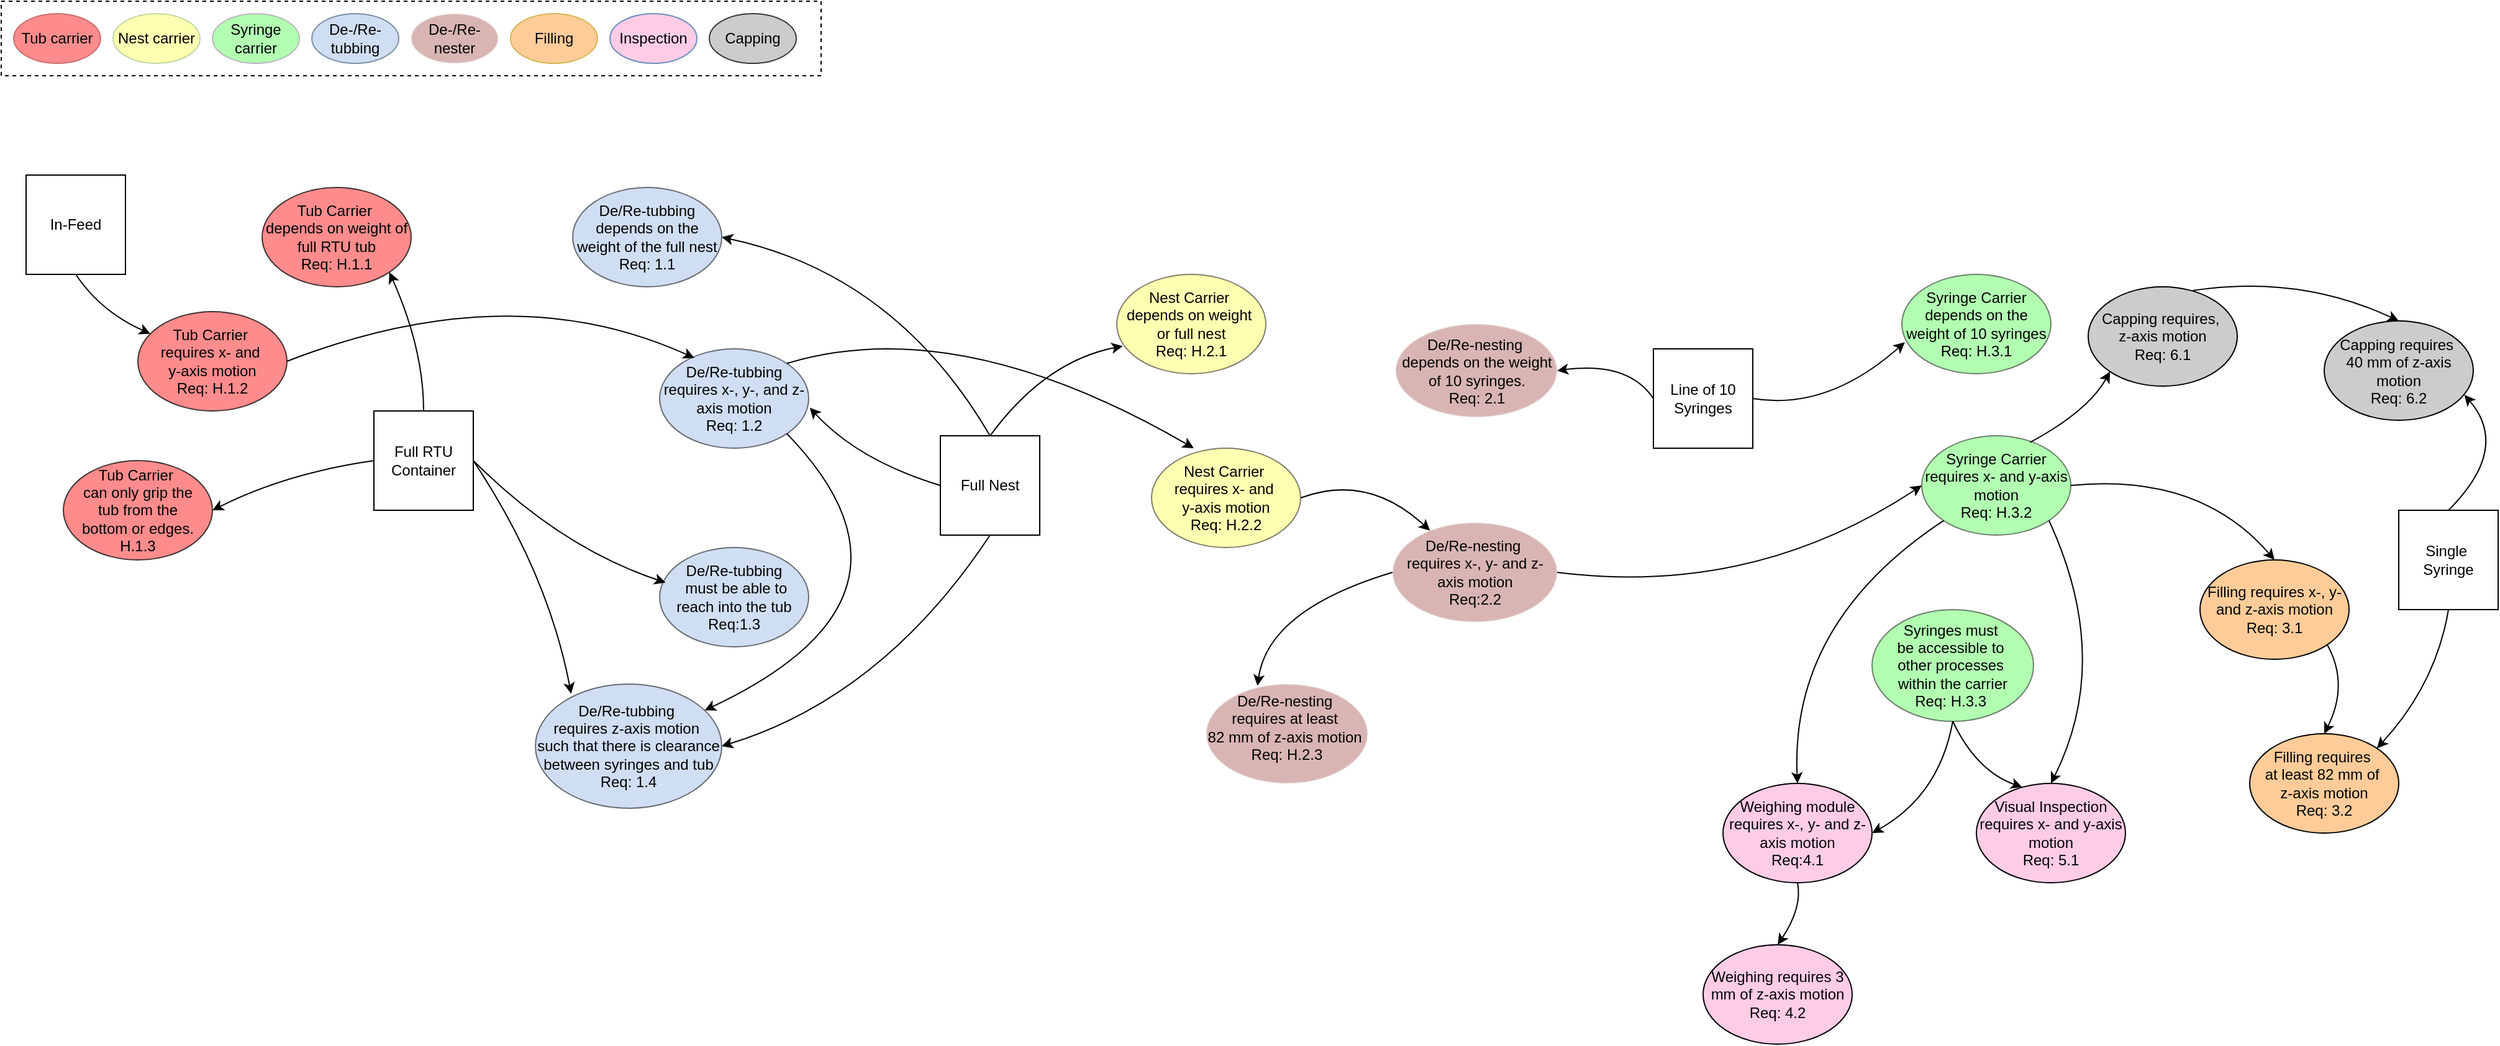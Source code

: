 <mxfile version="24.4.3" type="device">
  <diagram name="Side-1" id="lMKfIqTXkO96O7YE7r3o">
    <mxGraphModel dx="644" dy="591" grid="1" gridSize="10" guides="1" tooltips="1" connect="1" arrows="1" fold="1" page="1" pageScale="1" pageWidth="827" pageHeight="1169" math="0" shadow="0">
      <root>
        <mxCell id="0" />
        <mxCell id="1" parent="0" />
        <mxCell id="NNk8S8M2l-ehOu8BPUui-1" value="Full RTU Container" style="whiteSpace=wrap;html=1;aspect=fixed;" vertex="1" parent="1">
          <mxGeometry x="330" y="350" width="80" height="80" as="geometry" />
        </mxCell>
        <mxCell id="NNk8S8M2l-ehOu8BPUui-2" value="Line of 10 Syringes" style="whiteSpace=wrap;html=1;aspect=fixed;" vertex="1" parent="1">
          <mxGeometry x="1360" y="300" width="80" height="80" as="geometry" />
        </mxCell>
        <mxCell id="NNk8S8M2l-ehOu8BPUui-3" value="Full Nest" style="whiteSpace=wrap;html=1;aspect=fixed;rounded=0;" vertex="1" parent="1">
          <mxGeometry x="786" y="370" width="80" height="80" as="geometry" />
        </mxCell>
        <mxCell id="NNk8S8M2l-ehOu8BPUui-4" value="Tub Carrier&amp;nbsp;&lt;div&gt;depends&amp;nbsp;&lt;span style=&quot;background-color: initial;&quot;&gt;on weight of full RTU tub&lt;/span&gt;&lt;div&gt;Req: H.1.1&lt;/div&gt;&lt;/div&gt;" style="ellipse;whiteSpace=wrap;html=1;fillColor=#FF6666;opacity=75;" vertex="1" parent="1">
          <mxGeometry x="240" y="170" width="120" height="80" as="geometry" />
        </mxCell>
        <mxCell id="NNk8S8M2l-ehOu8BPUui-5" value="" style="rounded=0;whiteSpace=wrap;html=1;dashed=1;movable=1;resizable=1;rotatable=1;deletable=1;editable=1;locked=0;connectable=1;" vertex="1" parent="1">
          <mxGeometry x="30" y="20" width="660" height="60" as="geometry" />
        </mxCell>
        <mxCell id="NNk8S8M2l-ehOu8BPUui-6" value="Tub carrier" style="ellipse;whiteSpace=wrap;html=1;fillColor=#FF6666;strokeColor=#b85450;opacity=75;" vertex="1" parent="1">
          <mxGeometry x="40" y="30" width="70" height="40" as="geometry" />
        </mxCell>
        <mxCell id="NNk8S8M2l-ehOu8BPUui-7" value="Nest carrier" style="ellipse;whiteSpace=wrap;html=1;fillColor=#FFFF66;strokeColor=#82b366;opacity=50;" vertex="1" parent="1">
          <mxGeometry x="120" y="30" width="70" height="40" as="geometry" />
        </mxCell>
        <mxCell id="NNk8S8M2l-ehOu8BPUui-8" value="Syringe carrier" style="ellipse;whiteSpace=wrap;html=1;fillColor=#66FF66;strokeColor=#9673a6;opacity=50;" vertex="1" parent="1">
          <mxGeometry x="200" y="30" width="70" height="40" as="geometry" />
        </mxCell>
        <mxCell id="NNk8S8M2l-ehOu8BPUui-9" value="De-/Re-nester" style="ellipse;whiteSpace=wrap;html=1;fillColor=#BF8481;strokeColor=#F2F2F2;opacity=60;" vertex="1" parent="1">
          <mxGeometry x="360" y="30" width="70" height="40" as="geometry" />
        </mxCell>
        <mxCell id="NNk8S8M2l-ehOu8BPUui-10" value="Filling" style="ellipse;whiteSpace=wrap;html=1;fillColor=#FFCC99;strokeColor=#d6b656;" vertex="1" parent="1">
          <mxGeometry x="440" y="30" width="70" height="40" as="geometry" />
        </mxCell>
        <mxCell id="NNk8S8M2l-ehOu8BPUui-11" value="Inspection" style="ellipse;whiteSpace=wrap;html=1;fillColor=#FFCCE6;strokeColor=#6c8ebf;" vertex="1" parent="1">
          <mxGeometry x="520" y="30" width="70" height="40" as="geometry" />
        </mxCell>
        <mxCell id="NNk8S8M2l-ehOu8BPUui-12" value="De-/Re-tubbing" style="ellipse;whiteSpace=wrap;html=1;fillColor=#A9C4EB;strokeColor=#23445d;opacity=55;" vertex="1" parent="1">
          <mxGeometry x="280" y="30" width="70" height="40" as="geometry" />
        </mxCell>
        <mxCell id="NNk8S8M2l-ehOu8BPUui-13" value="Capping" style="ellipse;whiteSpace=wrap;html=1;fillColor=#CCCCCC;strokeColor=#36393d;" vertex="1" parent="1">
          <mxGeometry x="600" y="30" width="70" height="40" as="geometry" />
        </mxCell>
        <mxCell id="NNk8S8M2l-ehOu8BPUui-14" value="Tub Carrier&amp;nbsp;&lt;div&gt;requires x- and&amp;nbsp;&lt;/div&gt;&lt;div&gt;y-axis motion&lt;div&gt;Req: H.1.2&lt;/div&gt;&lt;/div&gt;" style="ellipse;whiteSpace=wrap;html=1;fillColor=#FF6666;opacity=75;" vertex="1" parent="1">
          <mxGeometry x="140" y="270" width="120" height="80" as="geometry" />
        </mxCell>
        <mxCell id="NNk8S8M2l-ehOu8BPUui-16" value="Tub Carrier&amp;nbsp;&lt;div&gt;can&amp;nbsp;&lt;span style=&quot;background-color: initial;&quot;&gt;only grip the&lt;/span&gt;&lt;/div&gt;&lt;div&gt;&lt;span style=&quot;background-color: initial;&quot;&gt;&amp;nbsp;tub&amp;nbsp;&lt;/span&gt;&lt;span style=&quot;background-color: initial;&quot;&gt;from the&amp;nbsp;&lt;/span&gt;&lt;/div&gt;&lt;div&gt;&lt;span style=&quot;background-color: initial;&quot;&gt;bottom or edges.&lt;/span&gt;&lt;div&gt;H.1.3&lt;/div&gt;&lt;/div&gt;" style="ellipse;whiteSpace=wrap;html=1;fillColor=#FF6666;opacity=75;" vertex="1" parent="1">
          <mxGeometry x="80" y="390" width="120" height="80" as="geometry" />
        </mxCell>
        <mxCell id="NNk8S8M2l-ehOu8BPUui-18" value="Nest Carrier&amp;nbsp;&lt;div&gt;depends on weight&amp;nbsp;&lt;/div&gt;&lt;div&gt;or full&amp;nbsp;&lt;span style=&quot;background-color: initial;&quot;&gt;nest&lt;/span&gt;&lt;/div&gt;&lt;div&gt;&lt;span style=&quot;background-color: initial;&quot;&gt;Req: H.2.1&lt;/span&gt;&lt;/div&gt;" style="ellipse;whiteSpace=wrap;html=1;fillColor=#FFFF66;opacity=50;" vertex="1" parent="1">
          <mxGeometry x="928" y="240" width="120" height="80" as="geometry" />
        </mxCell>
        <mxCell id="NNk8S8M2l-ehOu8BPUui-19" value="Nest Carrier&amp;nbsp;&lt;div&gt;requires x- and&amp;nbsp;&lt;/div&gt;&lt;div&gt;y-axis motion&lt;div&gt;Req: H.2.2&lt;/div&gt;&lt;/div&gt;" style="ellipse;whiteSpace=wrap;html=1;fillColor=#FFFF66;opacity=50;" vertex="1" parent="1">
          <mxGeometry x="956" y="380" width="120" height="80" as="geometry" />
        </mxCell>
        <mxCell id="NNk8S8M2l-ehOu8BPUui-21" value="&lt;div&gt;&lt;br&gt;&lt;/div&gt;Syringe Carrier depends on the weight of 10&amp;nbsp;&lt;span style=&quot;background-color: initial; font-size: 12px;&quot;&gt;syringes&lt;/span&gt;&lt;div style=&quot;font-size: 12px;&quot;&gt;Req: H.3.1&lt;br style=&quot;font-size: 12px;&quot;&gt;&lt;div style=&quot;font-size: 12px;&quot;&gt;&lt;br style=&quot;font-size: 12px;&quot;&gt;&lt;/div&gt;&lt;/div&gt;" style="ellipse;whiteSpace=wrap;html=1;fontSize=12;verticalAlign=middle;fillColor=#66FF66;opacity=50;" vertex="1" parent="1">
          <mxGeometry x="1560" y="240" width="120" height="80" as="geometry" />
        </mxCell>
        <mxCell id="NNk8S8M2l-ehOu8BPUui-22" value="Syringe Carrier requires x- and y-axis motion&lt;div&gt;Req: H.3.2&lt;/div&gt;" style="ellipse;whiteSpace=wrap;html=1;fillColor=#66FF66;opacity=50;" vertex="1" parent="1">
          <mxGeometry x="1576" y="370" width="120" height="80" as="geometry" />
        </mxCell>
        <mxCell id="NNk8S8M2l-ehOu8BPUui-23" value="Syringes must&amp;nbsp;&lt;div&gt;be accessible to&amp;nbsp;&lt;/div&gt;&lt;div&gt;other processes&amp;nbsp;&lt;/div&gt;&lt;div&gt;within the carrier&lt;div&gt;&lt;span style=&quot;background-color: initial;&quot;&gt;Req: H.3.3&amp;nbsp;&lt;/span&gt;&lt;/div&gt;&lt;/div&gt;" style="ellipse;whiteSpace=wrap;html=1;fillColor=#66FF66;opacity=50;" vertex="1" parent="1">
          <mxGeometry x="1536" y="510" width="130" height="90" as="geometry" />
        </mxCell>
        <mxCell id="NNk8S8M2l-ehOu8BPUui-28" value="De/Re-tubbing depends on the weight of the full nest&lt;br&gt;Req: 1.1" style="ellipse;whiteSpace=wrap;html=1;fillColor=#A9C4EB;opacity=55;" vertex="1" parent="1">
          <mxGeometry x="490" y="170" width="120" height="80" as="geometry" />
        </mxCell>
        <mxCell id="NNk8S8M2l-ehOu8BPUui-29" value="De/Re-tubbing requires x-, y-, and z-axis motion&lt;div&gt;Req: 1.2&lt;/div&gt;" style="ellipse;whiteSpace=wrap;html=1;fillColor=#A9C4EB;opacity=55;" vertex="1" parent="1">
          <mxGeometry x="560" y="300" width="120" height="80" as="geometry" />
        </mxCell>
        <mxCell id="NNk8S8M2l-ehOu8BPUui-30" value="De/Re-tubbing&amp;nbsp;&lt;div&gt;requires&amp;nbsp;&lt;span style=&quot;background-color: initial;&quot;&gt;z-axis motion&amp;nbsp;&lt;/span&gt;&lt;/div&gt;&lt;div&gt;&lt;span style=&quot;background-color: initial;&quot;&gt;such that there is clearance between syringes and tub&lt;/span&gt;&lt;div&gt;&lt;div&gt;&lt;div&gt;&lt;div&gt;&lt;div&gt;Req: 1.4&lt;/div&gt;&lt;/div&gt;&lt;/div&gt;&lt;/div&gt;&lt;/div&gt;&lt;/div&gt;" style="ellipse;whiteSpace=wrap;html=1;fillColor=#A9C4EB;opacity=55;" vertex="1" parent="1">
          <mxGeometry x="460" y="570" width="150" height="100" as="geometry" />
        </mxCell>
        <mxCell id="NNk8S8M2l-ehOu8BPUui-34" value="De/Re-tubbing&lt;div&gt;&amp;nbsp;must be able to reach into the tub&lt;div&gt;Req:1.3&lt;/div&gt;&lt;/div&gt;" style="ellipse;whiteSpace=wrap;html=1;fillColor=#A9C4EB;verticalAlign=middle;horizontal=1;align=center;opacity=55;" vertex="1" parent="1">
          <mxGeometry x="560" y="460" width="120" height="80" as="geometry" />
        </mxCell>
        <mxCell id="NNk8S8M2l-ehOu8BPUui-39" value="De/Re-nesting&amp;nbsp;&lt;div&gt;depends on the weight of 10 syringes.&lt;div&gt;Req: 2.1&lt;/div&gt;&lt;/div&gt;" style="ellipse;whiteSpace=wrap;html=1;fillColor=#BF8481;strokeColor=#F2F2F2;opacity=60;" vertex="1" parent="1">
          <mxGeometry x="1152.5" y="280" width="130" height="75" as="geometry" />
        </mxCell>
        <mxCell id="NNk8S8M2l-ehOu8BPUui-40" value="De/Re-nesting&amp;nbsp;&lt;div&gt;requires at least&amp;nbsp;&lt;/div&gt;&lt;div&gt;82 mm of&amp;nbsp;&lt;span style=&quot;background-color: initial;&quot;&gt;z-axis motion&amp;nbsp;&lt;/span&gt;&lt;div&gt;Req: H.2.3&lt;/div&gt;&lt;/div&gt;" style="ellipse;whiteSpace=wrap;html=1;align=center;verticalAlign=top;fillColor=#BF8481;strokeColor=#F2F2F2;opacity=60;" vertex="1" parent="1">
          <mxGeometry x="1000" y="570" width="130" height="80" as="geometry" />
        </mxCell>
        <mxCell id="NNk8S8M2l-ehOu8BPUui-41" value="De/Re-nesting&amp;nbsp;&lt;div&gt;requires x-, y- and z-axis motion&lt;div&gt;Req:2.2&lt;/div&gt;&lt;/div&gt;" style="ellipse;whiteSpace=wrap;html=1;fillColor=#BF8481;strokeColor=#F2F2F2;opacity=60;" vertex="1" parent="1">
          <mxGeometry x="1150" y="440" width="132.5" height="80" as="geometry" />
        </mxCell>
        <mxCell id="NNk8S8M2l-ehOu8BPUui-52" value="" style="endArrow=classic;html=1;rounded=0;entryX=1;entryY=0.5;entryDx=0;entryDy=0;exitX=0.5;exitY=1;exitDx=0;exitDy=0;curved=1;" edge="1" parent="1" source="NNk8S8M2l-ehOu8BPUui-3" target="NNk8S8M2l-ehOu8BPUui-30">
          <mxGeometry width="50" height="50" relative="1" as="geometry">
            <mxPoint x="720" y="550" as="sourcePoint" />
            <mxPoint x="770" y="500" as="targetPoint" />
            <Array as="points">
              <mxPoint x="740" y="580" />
            </Array>
          </mxGeometry>
        </mxCell>
        <mxCell id="NNk8S8M2l-ehOu8BPUui-53" value="" style="endArrow=classic;html=1;rounded=0;entryX=1.007;entryY=0.592;entryDx=0;entryDy=0;entryPerimeter=0;exitX=0;exitY=0.5;exitDx=0;exitDy=0;curved=1;" edge="1" parent="1" source="NNk8S8M2l-ehOu8BPUui-3" target="NNk8S8M2l-ehOu8BPUui-29">
          <mxGeometry width="50" height="50" relative="1" as="geometry">
            <mxPoint x="700" y="390" as="sourcePoint" />
            <mxPoint x="750" y="340" as="targetPoint" />
            <Array as="points">
              <mxPoint x="720" y="390" />
            </Array>
          </mxGeometry>
        </mxCell>
        <mxCell id="NNk8S8M2l-ehOu8BPUui-54" value="" style="endArrow=classic;html=1;rounded=0;exitX=0.5;exitY=0;exitDx=0;exitDy=0;entryX=1;entryY=0.5;entryDx=0;entryDy=0;curved=1;" edge="1" parent="1" source="NNk8S8M2l-ehOu8BPUui-3" target="NNk8S8M2l-ehOu8BPUui-28">
          <mxGeometry width="50" height="50" relative="1" as="geometry">
            <mxPoint x="750" y="270" as="sourcePoint" />
            <mxPoint x="800" y="220" as="targetPoint" />
            <Array as="points">
              <mxPoint x="750" y="240" />
            </Array>
          </mxGeometry>
        </mxCell>
        <mxCell id="NNk8S8M2l-ehOu8BPUui-55" value="" style="endArrow=classic;html=1;rounded=0;entryX=0.192;entryY=0.078;entryDx=0;entryDy=0;entryPerimeter=0;exitX=1;exitY=0.5;exitDx=0;exitDy=0;curved=1;" edge="1" parent="1" source="NNk8S8M2l-ehOu8BPUui-1" target="NNk8S8M2l-ehOu8BPUui-30">
          <mxGeometry width="50" height="50" relative="1" as="geometry">
            <mxPoint x="389" y="490" as="sourcePoint" />
            <mxPoint x="439" y="440" as="targetPoint" />
            <Array as="points">
              <mxPoint x="470" y="480" />
            </Array>
          </mxGeometry>
        </mxCell>
        <mxCell id="NNk8S8M2l-ehOu8BPUui-56" value="" style="endArrow=classic;html=1;rounded=0;entryX=0.04;entryY=0.353;entryDx=0;entryDy=0;entryPerimeter=0;exitX=1;exitY=0.5;exitDx=0;exitDy=0;curved=1;" edge="1" parent="1" source="NNk8S8M2l-ehOu8BPUui-1" target="NNk8S8M2l-ehOu8BPUui-34">
          <mxGeometry width="50" height="50" relative="1" as="geometry">
            <mxPoint x="430" y="455" as="sourcePoint" />
            <mxPoint x="480" y="405" as="targetPoint" />
            <Array as="points">
              <mxPoint x="480" y="460" />
            </Array>
          </mxGeometry>
        </mxCell>
        <mxCell id="NNk8S8M2l-ehOu8BPUui-59" value="" style="endArrow=classic;html=1;rounded=0;exitX=0.5;exitY=0;exitDx=0;exitDy=0;entryX=1;entryY=1;entryDx=0;entryDy=0;curved=1;" edge="1" parent="1" source="NNk8S8M2l-ehOu8BPUui-1" target="NNk8S8M2l-ehOu8BPUui-4">
          <mxGeometry width="50" height="50" relative="1" as="geometry">
            <mxPoint x="360" y="285" as="sourcePoint" />
            <mxPoint x="410" y="235" as="targetPoint" />
            <Array as="points">
              <mxPoint x="370" y="300" />
            </Array>
          </mxGeometry>
        </mxCell>
        <mxCell id="NNk8S8M2l-ehOu8BPUui-60" value="" style="endArrow=classic;html=1;rounded=0;exitX=0;exitY=0.5;exitDx=0;exitDy=0;entryX=1;entryY=0.5;entryDx=0;entryDy=0;curved=1;" edge="1" parent="1" source="NNk8S8M2l-ehOu8BPUui-1" target="NNk8S8M2l-ehOu8BPUui-16">
          <mxGeometry width="50" height="50" relative="1" as="geometry">
            <mxPoint x="360" y="510" as="sourcePoint" />
            <mxPoint x="410" y="460" as="targetPoint" />
            <Array as="points">
              <mxPoint x="260" y="400" />
            </Array>
          </mxGeometry>
        </mxCell>
        <mxCell id="NNk8S8M2l-ehOu8BPUui-62" value="" style="endArrow=classic;html=1;rounded=0;entryX=0.04;entryY=0.722;entryDx=0;entryDy=0;entryPerimeter=0;exitX=0.5;exitY=0;exitDx=0;exitDy=0;curved=1;" edge="1" parent="1" source="NNk8S8M2l-ehOu8BPUui-3" target="NNk8S8M2l-ehOu8BPUui-18">
          <mxGeometry width="50" height="50" relative="1" as="geometry">
            <mxPoint x="870" y="360" as="sourcePoint" />
            <mxPoint x="920" y="310" as="targetPoint" />
            <Array as="points">
              <mxPoint x="870" y="310" />
            </Array>
          </mxGeometry>
        </mxCell>
        <mxCell id="NNk8S8M2l-ehOu8BPUui-64" value="" style="endArrow=classic;html=1;rounded=0;entryX=0.317;entryY=0.017;entryDx=0;entryDy=0;entryPerimeter=0;exitX=0;exitY=0.5;exitDx=0;exitDy=0;curved=1;" edge="1" parent="1" source="NNk8S8M2l-ehOu8BPUui-41" target="NNk8S8M2l-ehOu8BPUui-40">
          <mxGeometry width="50" height="50" relative="1" as="geometry">
            <mxPoint x="900" y="400" as="sourcePoint" />
            <mxPoint x="950" y="350" as="targetPoint" />
            <Array as="points">
              <mxPoint x="1050" y="510" />
            </Array>
          </mxGeometry>
        </mxCell>
        <mxCell id="NNk8S8M2l-ehOu8BPUui-69" value="" style="endArrow=classic;html=1;rounded=0;entryX=1;entryY=0.5;entryDx=0;entryDy=0;exitX=0;exitY=0.5;exitDx=0;exitDy=0;curved=1;" edge="1" parent="1" source="NNk8S8M2l-ehOu8BPUui-2" target="NNk8S8M2l-ehOu8BPUui-39">
          <mxGeometry width="50" height="50" relative="1" as="geometry">
            <mxPoint x="1300" y="360" as="sourcePoint" />
            <mxPoint x="1350" y="310" as="targetPoint" />
            <Array as="points">
              <mxPoint x="1340" y="310" />
            </Array>
          </mxGeometry>
        </mxCell>
        <mxCell id="NNk8S8M2l-ehOu8BPUui-72" value="" style="endArrow=classic;html=1;rounded=0;entryX=0.02;entryY=0.683;entryDx=0;entryDy=0;entryPerimeter=0;exitX=1;exitY=0.5;exitDx=0;exitDy=0;curved=1;" edge="1" parent="1" source="NNk8S8M2l-ehOu8BPUui-2" target="NNk8S8M2l-ehOu8BPUui-21">
          <mxGeometry width="50" height="50" relative="1" as="geometry">
            <mxPoint x="1440" y="410" as="sourcePoint" />
            <mxPoint x="1570" y="360" as="targetPoint" />
            <Array as="points">
              <mxPoint x="1500" y="350" />
            </Array>
          </mxGeometry>
        </mxCell>
        <mxCell id="NNk8S8M2l-ehOu8BPUui-74" value="Filling requires x-, y- and z-axis motion&lt;div&gt;Req: 3.1&lt;/div&gt;" style="ellipse;whiteSpace=wrap;html=1;fillColor=#FFCC99;" vertex="1" parent="1">
          <mxGeometry x="1800" y="470" width="120" height="80" as="geometry" />
        </mxCell>
        <mxCell id="NNk8S8M2l-ehOu8BPUui-75" value="" style="endArrow=classic;html=1;rounded=0;entryX=0.5;entryY=0;entryDx=0;entryDy=0;exitX=1;exitY=0.5;exitDx=0;exitDy=0;curved=1;" edge="1" parent="1" source="NNk8S8M2l-ehOu8BPUui-22" target="NNk8S8M2l-ehOu8BPUui-74">
          <mxGeometry width="50" height="50" relative="1" as="geometry">
            <mxPoint x="1720" y="480" as="sourcePoint" />
            <mxPoint x="1770" y="430" as="targetPoint" />
            <Array as="points">
              <mxPoint x="1800" y="400" />
            </Array>
          </mxGeometry>
        </mxCell>
        <mxCell id="NNk8S8M2l-ehOu8BPUui-76" value="Weighing module requires x-, y- and z-axis motion&lt;div&gt;Req:4.1&lt;/div&gt;" style="ellipse;whiteSpace=wrap;html=1;fillColor=#FFCCE6;" vertex="1" parent="1">
          <mxGeometry x="1416" y="650" width="120" height="80" as="geometry" />
        </mxCell>
        <mxCell id="NNk8S8M2l-ehOu8BPUui-77" value="Visual Inspection requires x- and y-axis motion&lt;div&gt;Req: 5.1&lt;/div&gt;" style="ellipse;whiteSpace=wrap;html=1;fillColor=#FFCCE6;" vertex="1" parent="1">
          <mxGeometry x="1620" y="650" width="120" height="80" as="geometry" />
        </mxCell>
        <mxCell id="NNk8S8M2l-ehOu8BPUui-78" value="" style="endArrow=classic;html=1;rounded=0;entryX=0.5;entryY=0;entryDx=0;entryDy=0;exitX=0;exitY=1;exitDx=0;exitDy=0;curved=1;" edge="1" parent="1" source="NNk8S8M2l-ehOu8BPUui-22" target="NNk8S8M2l-ehOu8BPUui-76">
          <mxGeometry width="50" height="50" relative="1" as="geometry">
            <mxPoint x="1440" y="550" as="sourcePoint" />
            <mxPoint x="1490" y="500" as="targetPoint" />
            <Array as="points">
              <mxPoint x="1470" y="520" />
            </Array>
          </mxGeometry>
        </mxCell>
        <mxCell id="NNk8S8M2l-ehOu8BPUui-79" value="" style="endArrow=classic;html=1;rounded=0;entryX=1;entryY=0.5;entryDx=0;entryDy=0;exitX=0.5;exitY=1;exitDx=0;exitDy=0;curved=1;" edge="1" parent="1" source="NNk8S8M2l-ehOu8BPUui-23" target="NNk8S8M2l-ehOu8BPUui-76">
          <mxGeometry width="50" height="50" relative="1" as="geometry">
            <mxPoint x="1540" y="670" as="sourcePoint" />
            <mxPoint x="1590" y="620" as="targetPoint" />
            <Array as="points">
              <mxPoint x="1590" y="660" />
            </Array>
          </mxGeometry>
        </mxCell>
        <mxCell id="NNk8S8M2l-ehOu8BPUui-80" value="" style="endArrow=classic;html=1;rounded=0;entryX=0.5;entryY=0;entryDx=0;entryDy=0;exitX=1;exitY=1;exitDx=0;exitDy=0;curved=1;" edge="1" parent="1" source="NNk8S8M2l-ehOu8BPUui-22" target="NNk8S8M2l-ehOu8BPUui-77">
          <mxGeometry width="50" height="50" relative="1" as="geometry">
            <mxPoint x="1690" y="520" as="sourcePoint" />
            <mxPoint x="1740" y="470" as="targetPoint" />
            <Array as="points">
              <mxPoint x="1730" y="550" />
            </Array>
          </mxGeometry>
        </mxCell>
        <mxCell id="NNk8S8M2l-ehOu8BPUui-81" value="" style="endArrow=classic;html=1;rounded=0;entryX=0.307;entryY=0.038;entryDx=0;entryDy=0;entryPerimeter=0;exitX=0.5;exitY=1;exitDx=0;exitDy=0;curved=1;" edge="1" parent="1" source="NNk8S8M2l-ehOu8BPUui-23" target="NNk8S8M2l-ehOu8BPUui-77">
          <mxGeometry width="50" height="50" relative="1" as="geometry">
            <mxPoint x="1610" y="660" as="sourcePoint" />
            <mxPoint x="1660" y="610" as="targetPoint" />
            <Array as="points">
              <mxPoint x="1620" y="640" />
            </Array>
          </mxGeometry>
        </mxCell>
        <mxCell id="NNk8S8M2l-ehOu8BPUui-82" value="" style="endArrow=classic;html=1;rounded=0;exitX=1;exitY=0.5;exitDx=0;exitDy=0;curved=1;" edge="1" parent="1" source="NNk8S8M2l-ehOu8BPUui-19" target="NNk8S8M2l-ehOu8BPUui-41">
          <mxGeometry width="50" height="50" relative="1" as="geometry">
            <mxPoint x="1090" y="400" as="sourcePoint" />
            <mxPoint x="1140" y="350" as="targetPoint" />
            <Array as="points">
              <mxPoint x="1130" y="400" />
            </Array>
          </mxGeometry>
        </mxCell>
        <mxCell id="NNk8S8M2l-ehOu8BPUui-84" value="Filling requires&amp;nbsp;&lt;div&gt;at least 82 mm of&amp;nbsp;&lt;div&gt;z-axis motion&lt;/div&gt;&lt;div&gt;Req: 3.2&lt;/div&gt;&lt;/div&gt;" style="ellipse;whiteSpace=wrap;html=1;fillColor=#FFCC99;" vertex="1" parent="1">
          <mxGeometry x="1840" y="610" width="120" height="80" as="geometry" />
        </mxCell>
        <mxCell id="NNk8S8M2l-ehOu8BPUui-85" value="" style="endArrow=classic;html=1;rounded=0;entryX=0.5;entryY=0;entryDx=0;entryDy=0;curved=1;exitX=1;exitY=1;exitDx=0;exitDy=0;" edge="1" parent="1" source="NNk8S8M2l-ehOu8BPUui-74" target="NNk8S8M2l-ehOu8BPUui-84">
          <mxGeometry width="50" height="50" relative="1" as="geometry">
            <mxPoint x="1860" y="550" as="sourcePoint" />
            <mxPoint x="1880" y="560" as="targetPoint" />
            <Array as="points">
              <mxPoint x="1920" y="570" />
            </Array>
          </mxGeometry>
        </mxCell>
        <mxCell id="NNk8S8M2l-ehOu8BPUui-88" value="" style="endArrow=classic;html=1;rounded=0;entryX=0.233;entryY=0.092;entryDx=0;entryDy=0;exitX=1;exitY=0.5;exitDx=0;exitDy=0;curved=1;entryPerimeter=0;" edge="1" parent="1" source="NNk8S8M2l-ehOu8BPUui-14" target="NNk8S8M2l-ehOu8BPUui-29">
          <mxGeometry width="50" height="50" relative="1" as="geometry">
            <mxPoint x="330" y="320" as="sourcePoint" />
            <mxPoint x="380" y="270" as="targetPoint" />
            <Array as="points">
              <mxPoint x="440" y="240" />
            </Array>
          </mxGeometry>
        </mxCell>
        <mxCell id="NNk8S8M2l-ehOu8BPUui-89" value="" style="endArrow=classic;html=1;rounded=0;entryX=0;entryY=0.5;entryDx=0;entryDy=0;exitX=1;exitY=0.5;exitDx=0;exitDy=0;curved=1;" edge="1" parent="1" source="NNk8S8M2l-ehOu8BPUui-41" target="NNk8S8M2l-ehOu8BPUui-22">
          <mxGeometry width="50" height="50" relative="1" as="geometry">
            <mxPoint x="1370" y="520" as="sourcePoint" />
            <mxPoint x="1420" y="470" as="targetPoint" />
            <Array as="points">
              <mxPoint x="1440" y="500" />
            </Array>
          </mxGeometry>
        </mxCell>
        <mxCell id="NNk8S8M2l-ehOu8BPUui-94" value="" style="endArrow=classic;html=1;rounded=0;entryX=0.283;entryY=0;entryDx=0;entryDy=0;entryPerimeter=0;exitX=1;exitY=0;exitDx=0;exitDy=0;curved=1;" edge="1" parent="1" source="NNk8S8M2l-ehOu8BPUui-29" target="NNk8S8M2l-ehOu8BPUui-19">
          <mxGeometry width="50" height="50" relative="1" as="geometry">
            <mxPoint x="760" y="280" as="sourcePoint" />
            <mxPoint x="810" y="230" as="targetPoint" />
            <Array as="points">
              <mxPoint x="800" y="270" />
            </Array>
          </mxGeometry>
        </mxCell>
        <mxCell id="NNk8S8M2l-ehOu8BPUui-95" value="In-Feed" style="whiteSpace=wrap;html=1;aspect=fixed;" vertex="1" parent="1">
          <mxGeometry x="50" y="160" width="80" height="80" as="geometry" />
        </mxCell>
        <mxCell id="NNk8S8M2l-ehOu8BPUui-96" value="" style="endArrow=classic;html=1;rounded=0;exitX=0.5;exitY=1;exitDx=0;exitDy=0;curved=1;" edge="1" parent="1" source="NNk8S8M2l-ehOu8BPUui-95" target="NNk8S8M2l-ehOu8BPUui-14">
          <mxGeometry width="50" height="50" relative="1" as="geometry">
            <mxPoint x="100" y="270" as="sourcePoint" />
            <mxPoint x="150" y="220" as="targetPoint" />
            <Array as="points">
              <mxPoint x="110" y="270" />
            </Array>
          </mxGeometry>
        </mxCell>
        <mxCell id="NNk8S8M2l-ehOu8BPUui-97" value="" style="endArrow=classic;html=1;rounded=0;exitX=1;exitY=1;exitDx=0;exitDy=0;curved=1;" edge="1" parent="1" source="NNk8S8M2l-ehOu8BPUui-29" target="NNk8S8M2l-ehOu8BPUui-30">
          <mxGeometry width="50" height="50" relative="1" as="geometry">
            <mxPoint x="650" y="440" as="sourcePoint" />
            <mxPoint x="700" y="390" as="targetPoint" />
            <Array as="points">
              <mxPoint x="790" y="500" />
            </Array>
          </mxGeometry>
        </mxCell>
        <mxCell id="NNk8S8M2l-ehOu8BPUui-102" value="Weighing requires 3 mm of z-axis motion&lt;br&gt;Req: 4.2" style="ellipse;whiteSpace=wrap;html=1;fillColor=#FFCCE6;" vertex="1" parent="1">
          <mxGeometry x="1400" y="780" width="120" height="80" as="geometry" />
        </mxCell>
        <mxCell id="NNk8S8M2l-ehOu8BPUui-103" value="" style="endArrow=classic;html=1;rounded=0;entryX=0.5;entryY=0;entryDx=0;entryDy=0;exitX=0.5;exitY=1;exitDx=0;exitDy=0;curved=1;" edge="1" parent="1" source="NNk8S8M2l-ehOu8BPUui-76" target="NNk8S8M2l-ehOu8BPUui-102">
          <mxGeometry width="50" height="50" relative="1" as="geometry">
            <mxPoint x="1450" y="750" as="sourcePoint" />
            <mxPoint x="1500" y="700" as="targetPoint" />
            <Array as="points">
              <mxPoint x="1480" y="750" />
            </Array>
          </mxGeometry>
        </mxCell>
        <mxCell id="NNk8S8M2l-ehOu8BPUui-104" value="Capping requires,&amp;nbsp;&lt;div&gt;z-axis motion&lt;div&gt;Req: 6.1&lt;/div&gt;&lt;/div&gt;" style="ellipse;whiteSpace=wrap;html=1;fillColor=#CCCCCC;" vertex="1" parent="1">
          <mxGeometry x="1710" y="250" width="120" height="80" as="geometry" />
        </mxCell>
        <mxCell id="NNk8S8M2l-ehOu8BPUui-105" value="Capping requires&amp;nbsp;&lt;div&gt;40 mm of z-axis motion&lt;div&gt;Req: 6.2&lt;/div&gt;&lt;/div&gt;" style="ellipse;whiteSpace=wrap;html=1;fillColor=#CCCCCC;" vertex="1" parent="1">
          <mxGeometry x="1900" y="277.5" width="120" height="80" as="geometry" />
        </mxCell>
        <mxCell id="NNk8S8M2l-ehOu8BPUui-107" value="" style="endArrow=classic;html=1;rounded=0;entryX=0.5;entryY=0;entryDx=0;entryDy=0;exitX=0.703;exitY=0.038;exitDx=0;exitDy=0;exitPerimeter=0;curved=1;" edge="1" parent="1" source="NNk8S8M2l-ehOu8BPUui-104" target="NNk8S8M2l-ehOu8BPUui-105">
          <mxGeometry width="50" height="50" relative="1" as="geometry">
            <mxPoint x="1810" y="250" as="sourcePoint" />
            <mxPoint x="1860" y="200" as="targetPoint" />
            <Array as="points">
              <mxPoint x="1880" y="240" />
            </Array>
          </mxGeometry>
        </mxCell>
        <mxCell id="NNk8S8M2l-ehOu8BPUui-108" value="" style="endArrow=classic;html=1;rounded=0;entryX=0;entryY=1;entryDx=0;entryDy=0;exitX=0.727;exitY=0.067;exitDx=0;exitDy=0;exitPerimeter=0;curved=1;" edge="1" parent="1" source="NNk8S8M2l-ehOu8BPUui-22" target="NNk8S8M2l-ehOu8BPUui-104">
          <mxGeometry width="50" height="50" relative="1" as="geometry">
            <mxPoint x="1670" y="380" as="sourcePoint" />
            <mxPoint x="1720" y="330" as="targetPoint" />
            <Array as="points">
              <mxPoint x="1710" y="350" />
            </Array>
          </mxGeometry>
        </mxCell>
        <mxCell id="NNk8S8M2l-ehOu8BPUui-109" value="Single&amp;nbsp;&lt;div&gt;Syringe&lt;/div&gt;" style="whiteSpace=wrap;html=1;aspect=fixed;" vertex="1" parent="1">
          <mxGeometry x="1960" y="430" width="80" height="80" as="geometry" />
        </mxCell>
        <mxCell id="NNk8S8M2l-ehOu8BPUui-110" value="" style="endArrow=classic;html=1;rounded=0;entryX=0.94;entryY=0.744;entryDx=0;entryDy=0;exitX=0.5;exitY=0;exitDx=0;exitDy=0;curved=1;entryPerimeter=0;" edge="1" parent="1" source="NNk8S8M2l-ehOu8BPUui-109" target="NNk8S8M2l-ehOu8BPUui-105">
          <mxGeometry width="50" height="50" relative="1" as="geometry">
            <mxPoint x="1990" y="420" as="sourcePoint" />
            <mxPoint x="2040" y="370" as="targetPoint" />
            <Array as="points">
              <mxPoint x="2050" y="380" />
            </Array>
          </mxGeometry>
        </mxCell>
        <mxCell id="NNk8S8M2l-ehOu8BPUui-111" value="" style="endArrow=classic;html=1;rounded=0;entryX=1;entryY=0;entryDx=0;entryDy=0;exitX=0.5;exitY=1;exitDx=0;exitDy=0;curved=1;" edge="1" parent="1" source="NNk8S8M2l-ehOu8BPUui-109" target="NNk8S8M2l-ehOu8BPUui-84">
          <mxGeometry width="50" height="50" relative="1" as="geometry">
            <mxPoint x="1990" y="570" as="sourcePoint" />
            <mxPoint x="2040" y="520" as="targetPoint" />
            <Array as="points">
              <mxPoint x="1990" y="570" />
            </Array>
          </mxGeometry>
        </mxCell>
      </root>
    </mxGraphModel>
  </diagram>
</mxfile>
